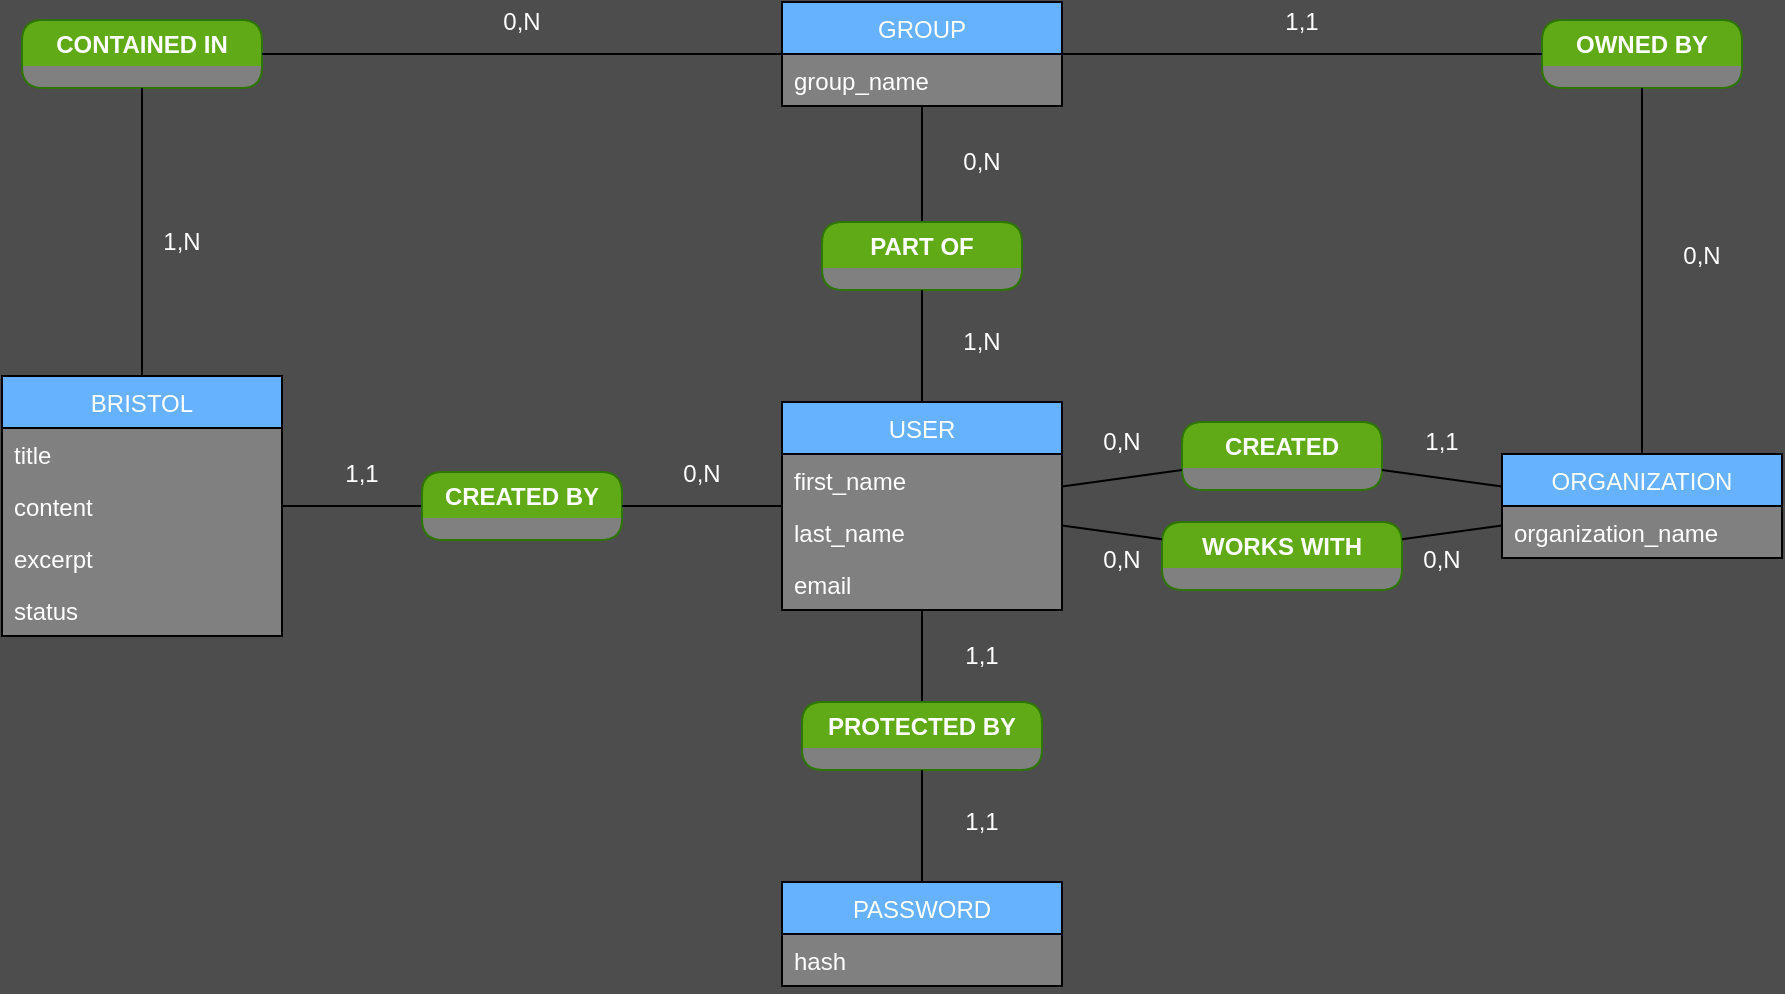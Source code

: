 <mxfile>
    <diagram id="UhXqhaLdDnmHX48v7SjW" name="Page-1">
        <mxGraphModel dx="1392" dy="630" grid="1" gridSize="10" guides="1" tooltips="1" connect="1" arrows="1" fold="1" page="1" pageScale="1" pageWidth="3300" pageHeight="4681" background="#4D4D4D" math="0" shadow="0">
            <root>
                <mxCell id="0"/>
                <mxCell id="1" parent="0"/>
                <mxCell id="2" value="BRISTOL" style="swimlane;fontStyle=0;childLayout=stackLayout;horizontal=1;startSize=26;horizontalStack=0;resizeParent=1;resizeParentMax=0;resizeLast=0;collapsible=1;marginBottom=0;fillColor=#66B2FF;swimlaneFillColor=#808080;fontColor=#FFFFFF;" parent="1" vertex="1">
                    <mxGeometry x="200" y="207" width="140" height="130" as="geometry"/>
                </mxCell>
                <mxCell id="3" value="title" style="text;strokeColor=none;fillColor=none;align=left;verticalAlign=top;spacingLeft=4;spacingRight=4;overflow=hidden;rotatable=0;points=[[0,0.5],[1,0.5]];portConstraint=eastwest;fontColor=#FFFFFF;" parent="2" vertex="1">
                    <mxGeometry y="26" width="140" height="26" as="geometry"/>
                </mxCell>
                <mxCell id="4" value="content" style="text;strokeColor=none;fillColor=none;align=left;verticalAlign=top;spacingLeft=4;spacingRight=4;overflow=hidden;rotatable=0;points=[[0,0.5],[1,0.5]];portConstraint=eastwest;fontColor=#FFFFFF;" parent="2" vertex="1">
                    <mxGeometry y="52" width="140" height="26" as="geometry"/>
                </mxCell>
                <mxCell id="5" value="excerpt" style="text;strokeColor=none;fillColor=none;align=left;verticalAlign=top;spacingLeft=4;spacingRight=4;overflow=hidden;rotatable=0;points=[[0,0.5],[1,0.5]];portConstraint=eastwest;fontColor=#FFFFFF;" parent="2" vertex="1">
                    <mxGeometry y="78" width="140" height="26" as="geometry"/>
                </mxCell>
                <mxCell id="45" value="status" style="text;strokeColor=none;fillColor=none;align=left;verticalAlign=top;spacingLeft=4;spacingRight=4;overflow=hidden;rotatable=0;points=[[0,0.5],[1,0.5]];portConstraint=eastwest;fontColor=#FFFFFF;" parent="2" vertex="1">
                    <mxGeometry y="104" width="140" height="26" as="geometry"/>
                </mxCell>
                <mxCell id="6" value="PASSWORD" style="swimlane;fontStyle=0;childLayout=stackLayout;horizontal=1;startSize=26;horizontalStack=0;resizeParent=1;resizeParentMax=0;resizeLast=0;collapsible=1;marginBottom=0;fillColor=#66B2FF;swimlaneFillColor=#808080;fontColor=#FFFFFF;" parent="1" vertex="1">
                    <mxGeometry x="590" y="460" width="140" height="52" as="geometry"/>
                </mxCell>
                <mxCell id="7" value="hash" style="text;strokeColor=none;fillColor=none;align=left;verticalAlign=top;spacingLeft=4;spacingRight=4;overflow=hidden;rotatable=0;points=[[0,0.5],[1,0.5]];portConstraint=eastwest;fontColor=#FFFFFF;" parent="6" vertex="1">
                    <mxGeometry y="26" width="140" height="26" as="geometry"/>
                </mxCell>
                <mxCell id="10" value="USER" style="swimlane;fontStyle=0;childLayout=stackLayout;horizontal=1;startSize=26;horizontalStack=0;resizeParent=1;resizeParentMax=0;resizeLast=0;collapsible=1;marginBottom=0;fillColor=#66B2FF;swimlaneFillColor=#808080;fontColor=#FFFFFF;" parent="1" vertex="1">
                    <mxGeometry x="590" y="220" width="140" height="104" as="geometry"/>
                </mxCell>
                <mxCell id="11" value="first_name" style="text;strokeColor=none;fillColor=none;align=left;verticalAlign=top;spacingLeft=4;spacingRight=4;overflow=hidden;rotatable=0;points=[[0,0.5],[1,0.5]];portConstraint=eastwest;fontColor=#FFFFFF;" parent="10" vertex="1">
                    <mxGeometry y="26" width="140" height="26" as="geometry"/>
                </mxCell>
                <mxCell id="12" value="last_name" style="text;strokeColor=none;fillColor=none;align=left;verticalAlign=top;spacingLeft=4;spacingRight=4;overflow=hidden;rotatable=0;points=[[0,0.5],[1,0.5]];portConstraint=eastwest;fontColor=#FFFFFF;" parent="10" vertex="1">
                    <mxGeometry y="52" width="140" height="26" as="geometry"/>
                </mxCell>
                <mxCell id="13" value="email" style="text;strokeColor=none;fillColor=none;align=left;verticalAlign=top;spacingLeft=4;spacingRight=4;overflow=hidden;rotatable=0;points=[[0,0.5],[1,0.5]];portConstraint=eastwest;fontColor=#FFFFFF;" parent="10" vertex="1">
                    <mxGeometry y="78" width="140" height="26" as="geometry"/>
                </mxCell>
                <mxCell id="14" value="" style="endArrow=none;html=1;fontColor=#FFFFFF;" parent="1" source="33" target="10" edge="1">
                    <mxGeometry width="50" height="50" relative="1" as="geometry">
                        <mxPoint x="630" y="400" as="sourcePoint"/>
                        <mxPoint x="680" y="350" as="targetPoint"/>
                    </mxGeometry>
                </mxCell>
                <mxCell id="15" value="" style="endArrow=none;html=1;fontColor=#FFFFFF;" parent="1" source="25" target="2" edge="1">
                    <mxGeometry width="50" height="50" relative="1" as="geometry">
                        <mxPoint x="500" y="437" as="sourcePoint"/>
                        <mxPoint x="500" y="335" as="targetPoint"/>
                    </mxGeometry>
                </mxCell>
                <mxCell id="16" value="GROUP" style="swimlane;fontStyle=0;childLayout=stackLayout;horizontal=1;startSize=26;horizontalStack=0;resizeParent=1;resizeParentMax=0;resizeLast=0;collapsible=1;marginBottom=0;fillColor=#66B2FF;swimlaneFillColor=#808080;fontColor=#FFFFFF;" parent="1" vertex="1">
                    <mxGeometry x="590" y="20" width="140" height="52" as="geometry"/>
                </mxCell>
                <mxCell id="17" value="group_name" style="text;strokeColor=none;fillColor=none;align=left;verticalAlign=top;spacingLeft=4;spacingRight=4;overflow=hidden;rotatable=0;points=[[0,0.5],[1,0.5]];portConstraint=eastwest;fontColor=#FFFFFF;" parent="16" vertex="1">
                    <mxGeometry y="26" width="140" height="26" as="geometry"/>
                </mxCell>
                <mxCell id="20" value="" style="endArrow=none;html=1;fontColor=#FFFFFF;" parent="1" source="28" target="16" edge="1">
                    <mxGeometry width="50" height="50" relative="1" as="geometry">
                        <mxPoint x="760" y="290" as="sourcePoint"/>
                        <mxPoint x="810" y="240" as="targetPoint"/>
                    </mxGeometry>
                </mxCell>
                <mxCell id="21" value="ORGANIZATION" style="swimlane;fontStyle=0;childLayout=stackLayout;horizontal=1;startSize=26;horizontalStack=0;resizeParent=1;resizeParentMax=0;resizeLast=0;collapsible=1;marginBottom=0;fillColor=#66B2FF;swimlaneFillColor=#808080;fontColor=#FFFFFF;" parent="1" vertex="1">
                    <mxGeometry x="950" y="246" width="140" height="52" as="geometry"/>
                </mxCell>
                <mxCell id="22" value="organization_name" style="text;strokeColor=none;fillColor=none;align=left;verticalAlign=top;spacingLeft=4;spacingRight=4;overflow=hidden;rotatable=0;points=[[0,0.5],[1,0.5]];portConstraint=eastwest;fontColor=#FFFFFF;" parent="21" vertex="1">
                    <mxGeometry y="26" width="140" height="26" as="geometry"/>
                </mxCell>
                <mxCell id="25" value="CREATED BY" style="swimlane;fillColor=#60a917;strokeColor=#2D7600;rounded=1;swimlaneLine=0;swimlaneFillColor=#808080;fontColor=#FFFFFF;" parent="1" vertex="1">
                    <mxGeometry x="410" y="255" width="100" height="34" as="geometry"/>
                </mxCell>
                <mxCell id="26" value="" style="endArrow=none;html=1;fontColor=#FFFFFF;" parent="1" source="10" target="25" edge="1">
                    <mxGeometry width="50" height="50" relative="1" as="geometry">
                        <mxPoint x="390" y="281.364" as="sourcePoint"/>
                        <mxPoint x="320.0" y="281.682" as="targetPoint"/>
                    </mxGeometry>
                </mxCell>
                <mxCell id="28" value="PART OF" style="swimlane;fillColor=#60a917;strokeColor=#2D7600;rounded=1;swimlaneLine=0;swimlaneFillColor=#808080;fontColor=#FFFFFF;" parent="1" vertex="1">
                    <mxGeometry x="610" y="130" width="100" height="34" as="geometry"/>
                </mxCell>
                <mxCell id="29" value="" style="endArrow=none;html=1;fontColor=#FFFFFF;" parent="1" source="28" target="10" edge="1">
                    <mxGeometry width="50" height="50" relative="1" as="geometry">
                        <mxPoint x="670.0" y="140" as="sourcePoint"/>
                        <mxPoint x="670.0" y="92" as="targetPoint"/>
                    </mxGeometry>
                </mxCell>
                <mxCell id="30" value="WORKS WITH" style="swimlane;fillColor=#60a917;strokeColor=#2D7600;rounded=1;swimlaneLine=0;swimlaneFillColor=#808080;fontColor=#FFFFFF;" parent="1" vertex="1">
                    <mxGeometry x="780" y="280" width="120" height="34" as="geometry"/>
                </mxCell>
                <mxCell id="31" value="" style="endArrow=none;html=1;fontColor=#FFFFFF;" parent="1" source="30" target="10" edge="1">
                    <mxGeometry width="50" height="50" relative="1" as="geometry">
                        <mxPoint x="670.0" y="174.0" as="sourcePoint"/>
                        <mxPoint x="710" y="240" as="targetPoint"/>
                    </mxGeometry>
                </mxCell>
                <mxCell id="32" value="" style="endArrow=none;html=1;fontColor=#FFFFFF;" parent="1" source="21" target="30" edge="1">
                    <mxGeometry width="50" height="50" relative="1" as="geometry">
                        <mxPoint x="800.0" y="282.0" as="sourcePoint"/>
                        <mxPoint x="740.0" y="282.0" as="targetPoint"/>
                    </mxGeometry>
                </mxCell>
                <mxCell id="33" value="PROTECTED BY" style="swimlane;fillColor=#60a917;strokeColor=#2D7600;rounded=1;swimlaneLine=0;swimlaneFillColor=#808080;fontColor=#FFFFFF;" parent="1" vertex="1">
                    <mxGeometry x="600" y="370" width="120" height="34" as="geometry"/>
                </mxCell>
                <mxCell id="34" value="" style="endArrow=none;html=1;fontColor=#FFFFFF;" parent="1" source="33" target="6" edge="1">
                    <mxGeometry width="50" height="50" relative="1" as="geometry">
                        <mxPoint x="670.0" y="380.0" as="sourcePoint"/>
                        <mxPoint x="670.0" y="334" as="targetPoint"/>
                    </mxGeometry>
                </mxCell>
                <mxCell id="35" value="CONTAINED IN" style="swimlane;fillColor=#60a917;strokeColor=#2D7600;rounded=1;swimlaneLine=0;swimlaneFillColor=#808080;fontColor=#FFFFFF;" parent="1" vertex="1">
                    <mxGeometry x="210" y="29" width="120" height="34" as="geometry"/>
                </mxCell>
                <mxCell id="36" value="" style="endArrow=none;html=1;fontColor=#FFFFFF;" parent="1" source="35" target="2" edge="1">
                    <mxGeometry width="50" height="50" relative="1" as="geometry">
                        <mxPoint x="600.0" y="282.0" as="sourcePoint"/>
                        <mxPoint x="350.0" y="282.0" as="targetPoint"/>
                    </mxGeometry>
                </mxCell>
                <mxCell id="37" value="" style="endArrow=none;html=1;fontColor=#FFFFFF;" parent="1" source="16" target="35" edge="1">
                    <mxGeometry width="50" height="50" relative="1" as="geometry">
                        <mxPoint x="430" y="65.611" as="sourcePoint"/>
                        <mxPoint x="370.0" y="75.944" as="targetPoint"/>
                    </mxGeometry>
                </mxCell>
                <mxCell id="38" value="OWNED BY" style="swimlane;fillColor=#60a917;strokeColor=#2D7600;rounded=1;swimlaneLine=0;swimlaneFillColor=#808080;fontColor=#FFFFFF;" parent="1" vertex="1">
                    <mxGeometry x="970" y="29" width="100" height="34" as="geometry"/>
                </mxCell>
                <mxCell id="39" value="" style="endArrow=none;html=1;fontColor=#FFFFFF;" parent="1" source="38" target="16" edge="1">
                    <mxGeometry width="50" height="50" relative="1" as="geometry">
                        <mxPoint x="600.0" y="56.368" as="sourcePoint"/>
                        <mxPoint x="530.0" y="56.737" as="targetPoint"/>
                    </mxGeometry>
                </mxCell>
                <mxCell id="40" value="" style="endArrow=none;html=1;fontColor=#FFFFFF;" parent="1" source="21" target="38" edge="1">
                    <mxGeometry width="50" height="50" relative="1" as="geometry">
                        <mxPoint x="980" y="56" as="sourcePoint"/>
                        <mxPoint x="740" y="56" as="targetPoint"/>
                    </mxGeometry>
                </mxCell>
                <mxCell id="42" value="CREATED" style="swimlane;fillColor=#60a917;strokeColor=#2D7600;rounded=1;swimlaneLine=0;swimlaneFillColor=#808080;fontColor=#FFFFFF;" parent="1" vertex="1">
                    <mxGeometry x="790" y="230" width="100" height="34" as="geometry"/>
                </mxCell>
                <mxCell id="43" value="" style="endArrow=none;html=1;fontColor=#FFFFFF;" parent="1" source="21" target="42" edge="1">
                    <mxGeometry width="50" height="50" relative="1" as="geometry">
                        <mxPoint x="960" y="291.211" as="sourcePoint"/>
                        <mxPoint x="890" y="300.421" as="targetPoint"/>
                    </mxGeometry>
                </mxCell>
                <mxCell id="44" value="" style="endArrow=none;html=1;fontColor=#FFFFFF;" parent="1" source="10" target="42" edge="1">
                    <mxGeometry width="50" height="50" relative="1" as="geometry">
                        <mxPoint x="960" y="272.789" as="sourcePoint"/>
                        <mxPoint x="890" y="263.579" as="targetPoint"/>
                    </mxGeometry>
                </mxCell>
                <mxCell id="46" value="0,N" style="text;html=1;strokeColor=none;fillColor=none;align=center;verticalAlign=middle;whiteSpace=wrap;rounded=0;fontColor=#FFFFFF;" vertex="1" parent="1">
                    <mxGeometry x="530" y="246" width="40" height="20" as="geometry"/>
                </mxCell>
                <mxCell id="47" value="1,1" style="text;html=1;strokeColor=none;fillColor=none;align=center;verticalAlign=middle;whiteSpace=wrap;rounded=0;fontColor=#FFFFFF;" vertex="1" parent="1">
                    <mxGeometry x="360" y="246" width="40" height="20" as="geometry"/>
                </mxCell>
                <mxCell id="48" value="1,N" style="text;html=1;strokeColor=none;fillColor=none;align=center;verticalAlign=middle;whiteSpace=wrap;rounded=0;fontColor=#FFFFFF;" vertex="1" parent="1">
                    <mxGeometry x="270" y="130" width="40" height="20" as="geometry"/>
                </mxCell>
                <mxCell id="49" value="0,N" style="text;html=1;strokeColor=none;fillColor=none;align=center;verticalAlign=middle;whiteSpace=wrap;rounded=0;fontColor=#FFFFFF;" vertex="1" parent="1">
                    <mxGeometry x="440" y="20" width="40" height="20" as="geometry"/>
                </mxCell>
                <mxCell id="50" value="1,1" style="text;html=1;strokeColor=none;fillColor=none;align=center;verticalAlign=middle;whiteSpace=wrap;rounded=0;fontColor=#FFFFFF;" vertex="1" parent="1">
                    <mxGeometry x="830" y="20" width="40" height="20" as="geometry"/>
                </mxCell>
                <mxCell id="51" value="0,N" style="text;html=1;strokeColor=none;fillColor=none;align=center;verticalAlign=middle;whiteSpace=wrap;rounded=0;fontColor=#FFFFFF;" vertex="1" parent="1">
                    <mxGeometry x="1030" y="137" width="40" height="20" as="geometry"/>
                </mxCell>
                <mxCell id="52" value="0,N" style="text;html=1;strokeColor=none;fillColor=none;align=center;verticalAlign=middle;whiteSpace=wrap;rounded=0;fontColor=#FFFFFF;" vertex="1" parent="1">
                    <mxGeometry x="670" y="90" width="40" height="20" as="geometry"/>
                </mxCell>
                <mxCell id="53" value="1,N" style="text;html=1;strokeColor=none;fillColor=none;align=center;verticalAlign=middle;whiteSpace=wrap;rounded=0;fontColor=#FFFFFF;" vertex="1" parent="1">
                    <mxGeometry x="670" y="180" width="40" height="20" as="geometry"/>
                </mxCell>
                <mxCell id="54" value="1,1" style="text;html=1;strokeColor=none;fillColor=none;align=center;verticalAlign=middle;whiteSpace=wrap;rounded=0;fontColor=#FFFFFF;" vertex="1" parent="1">
                    <mxGeometry x="900" y="230" width="40" height="20" as="geometry"/>
                </mxCell>
                <mxCell id="55" value="0,N" style="text;html=1;strokeColor=none;fillColor=none;align=center;verticalAlign=middle;whiteSpace=wrap;rounded=0;fontColor=#FFFFFF;" vertex="1" parent="1">
                    <mxGeometry x="740" y="230" width="40" height="20" as="geometry"/>
                </mxCell>
                <mxCell id="56" value="0,N" style="text;html=1;strokeColor=none;fillColor=none;align=center;verticalAlign=middle;whiteSpace=wrap;rounded=0;fontColor=#FFFFFF;" vertex="1" parent="1">
                    <mxGeometry x="740" y="289" width="40" height="20" as="geometry"/>
                </mxCell>
                <mxCell id="57" value="0,N" style="text;html=1;strokeColor=none;fillColor=none;align=center;verticalAlign=middle;whiteSpace=wrap;rounded=0;fontColor=#FFFFFF;" vertex="1" parent="1">
                    <mxGeometry x="900" y="289" width="40" height="20" as="geometry"/>
                </mxCell>
                <mxCell id="58" value="1,1" style="text;html=1;strokeColor=none;fillColor=none;align=center;verticalAlign=middle;whiteSpace=wrap;rounded=0;fontColor=#FFFFFF;" vertex="1" parent="1">
                    <mxGeometry x="670" y="337" width="40" height="20" as="geometry"/>
                </mxCell>
                <mxCell id="59" value="1,1" style="text;html=1;strokeColor=none;fillColor=none;align=center;verticalAlign=middle;whiteSpace=wrap;rounded=0;fontColor=#FFFFFF;" vertex="1" parent="1">
                    <mxGeometry x="670" y="420" width="40" height="20" as="geometry"/>
                </mxCell>
            </root>
        </mxGraphModel>
    </diagram>
</mxfile>